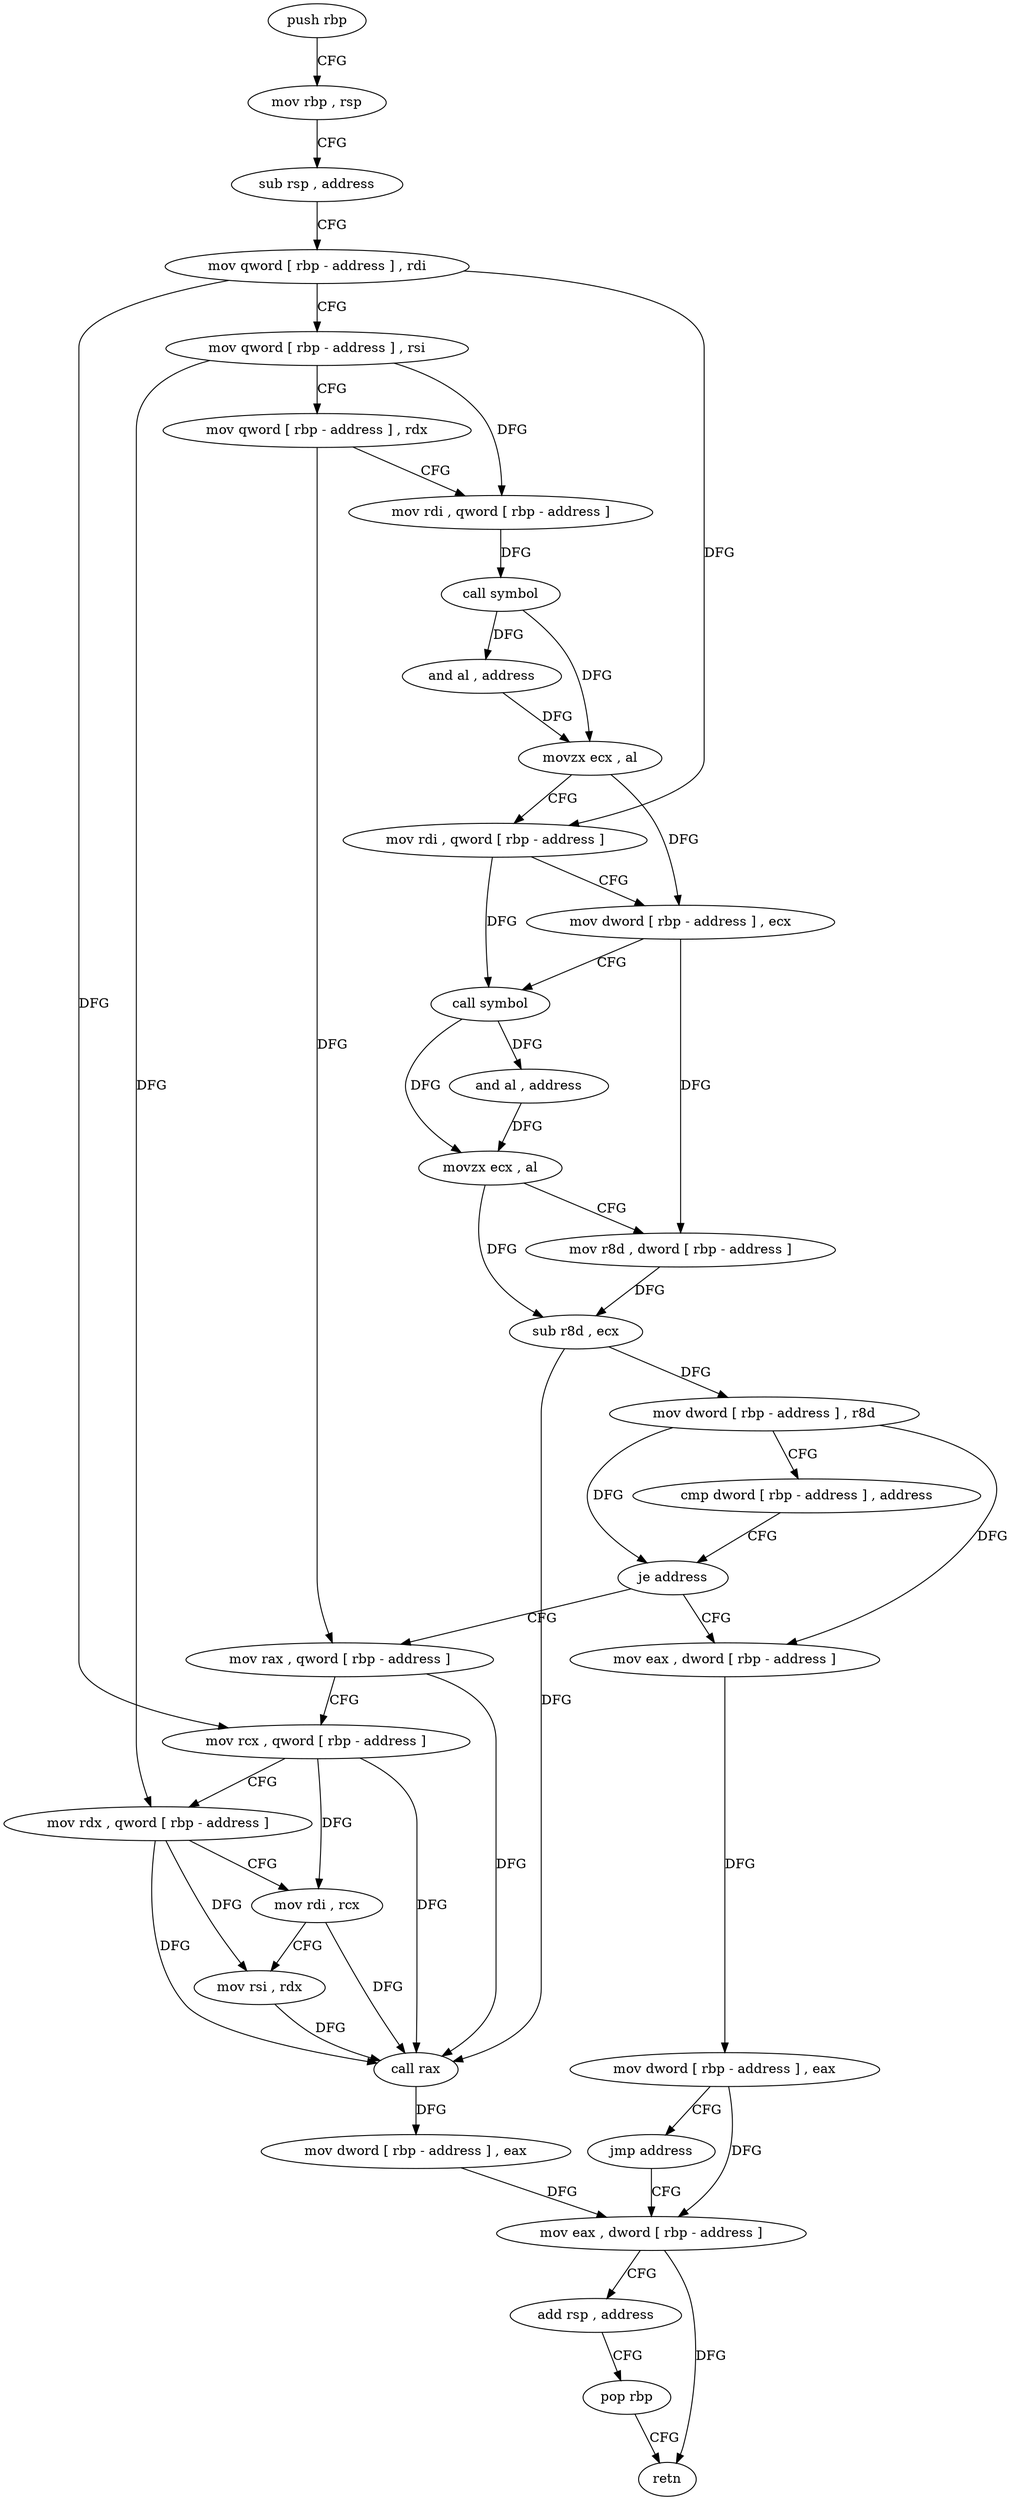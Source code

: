 digraph "func" {
"4240816" [label = "push rbp" ]
"4240817" [label = "mov rbp , rsp" ]
"4240820" [label = "sub rsp , address" ]
"4240824" [label = "mov qword [ rbp - address ] , rdi" ]
"4240828" [label = "mov qword [ rbp - address ] , rsi" ]
"4240832" [label = "mov qword [ rbp - address ] , rdx" ]
"4240836" [label = "mov rdi , qword [ rbp - address ]" ]
"4240840" [label = "call symbol" ]
"4240845" [label = "and al , address" ]
"4240847" [label = "movzx ecx , al" ]
"4240850" [label = "mov rdi , qword [ rbp - address ]" ]
"4240854" [label = "mov dword [ rbp - address ] , ecx" ]
"4240857" [label = "call symbol" ]
"4240862" [label = "and al , address" ]
"4240864" [label = "movzx ecx , al" ]
"4240867" [label = "mov r8d , dword [ rbp - address ]" ]
"4240871" [label = "sub r8d , ecx" ]
"4240874" [label = "mov dword [ rbp - address ] , r8d" ]
"4240878" [label = "cmp dword [ rbp - address ] , address" ]
"4240882" [label = "je address" ]
"4240899" [label = "mov rax , qword [ rbp - address ]" ]
"4240888" [label = "mov eax , dword [ rbp - address ]" ]
"4240903" [label = "mov rcx , qword [ rbp - address ]" ]
"4240907" [label = "mov rdx , qword [ rbp - address ]" ]
"4240911" [label = "mov rdi , rcx" ]
"4240914" [label = "mov rsi , rdx" ]
"4240917" [label = "call rax" ]
"4240919" [label = "mov dword [ rbp - address ] , eax" ]
"4240922" [label = "mov eax , dword [ rbp - address ]" ]
"4240891" [label = "mov dword [ rbp - address ] , eax" ]
"4240894" [label = "jmp address" ]
"4240925" [label = "add rsp , address" ]
"4240929" [label = "pop rbp" ]
"4240930" [label = "retn" ]
"4240816" -> "4240817" [ label = "CFG" ]
"4240817" -> "4240820" [ label = "CFG" ]
"4240820" -> "4240824" [ label = "CFG" ]
"4240824" -> "4240828" [ label = "CFG" ]
"4240824" -> "4240850" [ label = "DFG" ]
"4240824" -> "4240903" [ label = "DFG" ]
"4240828" -> "4240832" [ label = "CFG" ]
"4240828" -> "4240836" [ label = "DFG" ]
"4240828" -> "4240907" [ label = "DFG" ]
"4240832" -> "4240836" [ label = "CFG" ]
"4240832" -> "4240899" [ label = "DFG" ]
"4240836" -> "4240840" [ label = "DFG" ]
"4240840" -> "4240845" [ label = "DFG" ]
"4240840" -> "4240847" [ label = "DFG" ]
"4240845" -> "4240847" [ label = "DFG" ]
"4240847" -> "4240850" [ label = "CFG" ]
"4240847" -> "4240854" [ label = "DFG" ]
"4240850" -> "4240854" [ label = "CFG" ]
"4240850" -> "4240857" [ label = "DFG" ]
"4240854" -> "4240857" [ label = "CFG" ]
"4240854" -> "4240867" [ label = "DFG" ]
"4240857" -> "4240862" [ label = "DFG" ]
"4240857" -> "4240864" [ label = "DFG" ]
"4240862" -> "4240864" [ label = "DFG" ]
"4240864" -> "4240867" [ label = "CFG" ]
"4240864" -> "4240871" [ label = "DFG" ]
"4240867" -> "4240871" [ label = "DFG" ]
"4240871" -> "4240874" [ label = "DFG" ]
"4240871" -> "4240917" [ label = "DFG" ]
"4240874" -> "4240878" [ label = "CFG" ]
"4240874" -> "4240882" [ label = "DFG" ]
"4240874" -> "4240888" [ label = "DFG" ]
"4240878" -> "4240882" [ label = "CFG" ]
"4240882" -> "4240899" [ label = "CFG" ]
"4240882" -> "4240888" [ label = "CFG" ]
"4240899" -> "4240903" [ label = "CFG" ]
"4240899" -> "4240917" [ label = "DFG" ]
"4240888" -> "4240891" [ label = "DFG" ]
"4240903" -> "4240907" [ label = "CFG" ]
"4240903" -> "4240911" [ label = "DFG" ]
"4240903" -> "4240917" [ label = "DFG" ]
"4240907" -> "4240911" [ label = "CFG" ]
"4240907" -> "4240914" [ label = "DFG" ]
"4240907" -> "4240917" [ label = "DFG" ]
"4240911" -> "4240914" [ label = "CFG" ]
"4240911" -> "4240917" [ label = "DFG" ]
"4240914" -> "4240917" [ label = "DFG" ]
"4240917" -> "4240919" [ label = "DFG" ]
"4240919" -> "4240922" [ label = "DFG" ]
"4240922" -> "4240925" [ label = "CFG" ]
"4240922" -> "4240930" [ label = "DFG" ]
"4240891" -> "4240894" [ label = "CFG" ]
"4240891" -> "4240922" [ label = "DFG" ]
"4240894" -> "4240922" [ label = "CFG" ]
"4240925" -> "4240929" [ label = "CFG" ]
"4240929" -> "4240930" [ label = "CFG" ]
}
